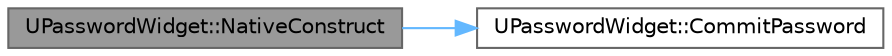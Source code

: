 digraph "UPasswordWidget::NativeConstruct"
{
 // LATEX_PDF_SIZE
  bgcolor="transparent";
  edge [fontname=Helvetica,fontsize=10,labelfontname=Helvetica,labelfontsize=10];
  node [fontname=Helvetica,fontsize=10,shape=box,height=0.2,width=0.4];
  rankdir="LR";
  Node1 [id="Node000001",label="UPasswordWidget::NativeConstruct",height=0.2,width=0.4,color="gray40", fillcolor="grey60", style="filled", fontcolor="black",tooltip=" "];
  Node1 -> Node2 [id="edge1_Node000001_Node000002",color="steelblue1",style="solid",tooltip=" "];
  Node2 [id="Node000002",label="UPasswordWidget::CommitPassword",height=0.2,width=0.4,color="grey40", fillcolor="white", style="filled",URL="$class_u_password_widget.html#a1483750e0a97adcc8a2ffa1322162413",tooltip=" "];
}
